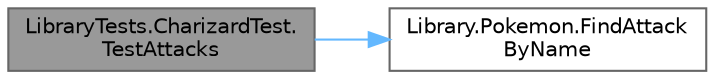 digraph "LibraryTests.CharizardTest.TestAttacks"
{
 // INTERACTIVE_SVG=YES
 // LATEX_PDF_SIZE
  bgcolor="transparent";
  edge [fontname=Helvetica,fontsize=10,labelfontname=Helvetica,labelfontsize=10];
  node [fontname=Helvetica,fontsize=10,shape=box,height=0.2,width=0.4];
  rankdir="LR";
  Node1 [id="Node000001",label="LibraryTests.CharizardTest.\lTestAttacks",height=0.2,width=0.4,color="gray40", fillcolor="grey60", style="filled", fontcolor="black",tooltip="Test de los ataques que tiene Charizard, confirmando que fueron creados correctamente."];
  Node1 -> Node2 [id="edge1_Node000001_Node000002",color="steelblue1",style="solid",tooltip=" "];
  Node2 [id="Node000002",label="Library.Pokemon.FindAttack\lByName",height=0.2,width=0.4,color="grey40", fillcolor="white", style="filled",URL="$classLibrary_1_1Pokemon.html#ab6cbaeb20e371ec9049d2b53ed8c7e8c",tooltip="Busca un ataque dentro de la lista de ataques comparando el nombre."];
}
